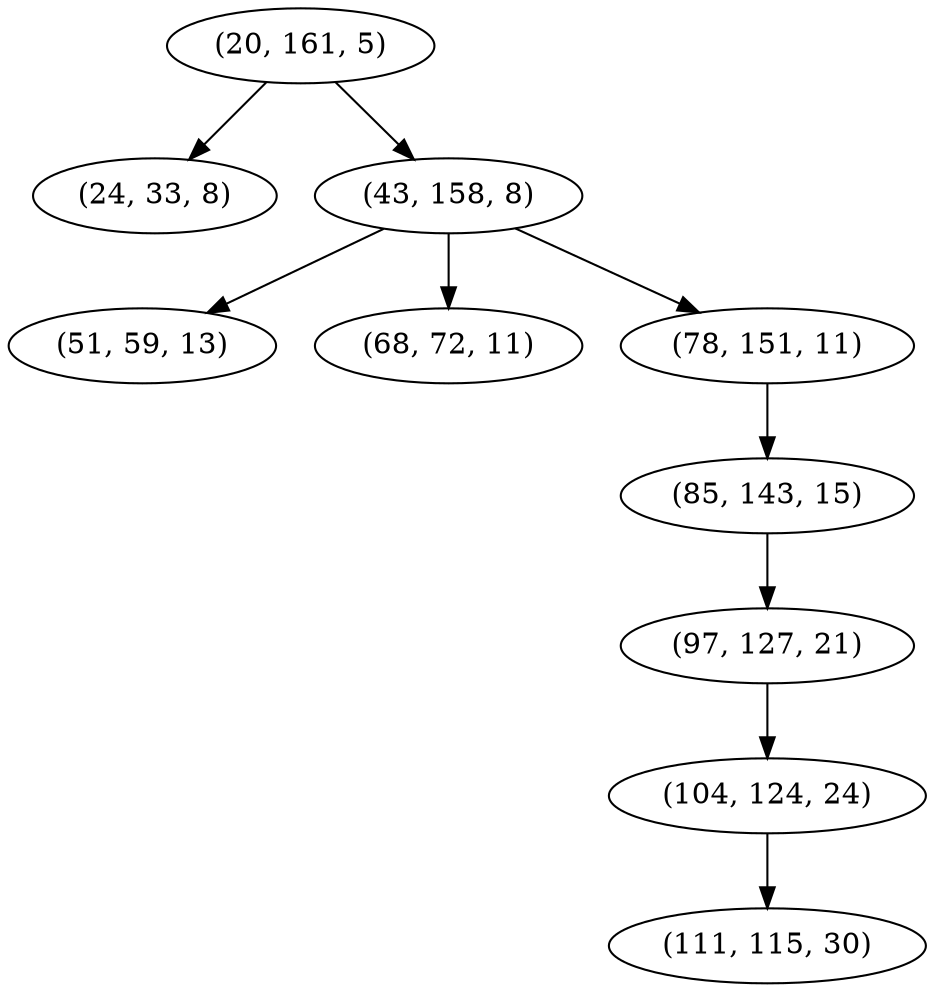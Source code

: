 digraph tree {
    "(20, 161, 5)";
    "(24, 33, 8)";
    "(43, 158, 8)";
    "(51, 59, 13)";
    "(68, 72, 11)";
    "(78, 151, 11)";
    "(85, 143, 15)";
    "(97, 127, 21)";
    "(104, 124, 24)";
    "(111, 115, 30)";
    "(20, 161, 5)" -> "(24, 33, 8)";
    "(20, 161, 5)" -> "(43, 158, 8)";
    "(43, 158, 8)" -> "(51, 59, 13)";
    "(43, 158, 8)" -> "(68, 72, 11)";
    "(43, 158, 8)" -> "(78, 151, 11)";
    "(78, 151, 11)" -> "(85, 143, 15)";
    "(85, 143, 15)" -> "(97, 127, 21)";
    "(97, 127, 21)" -> "(104, 124, 24)";
    "(104, 124, 24)" -> "(111, 115, 30)";
}
